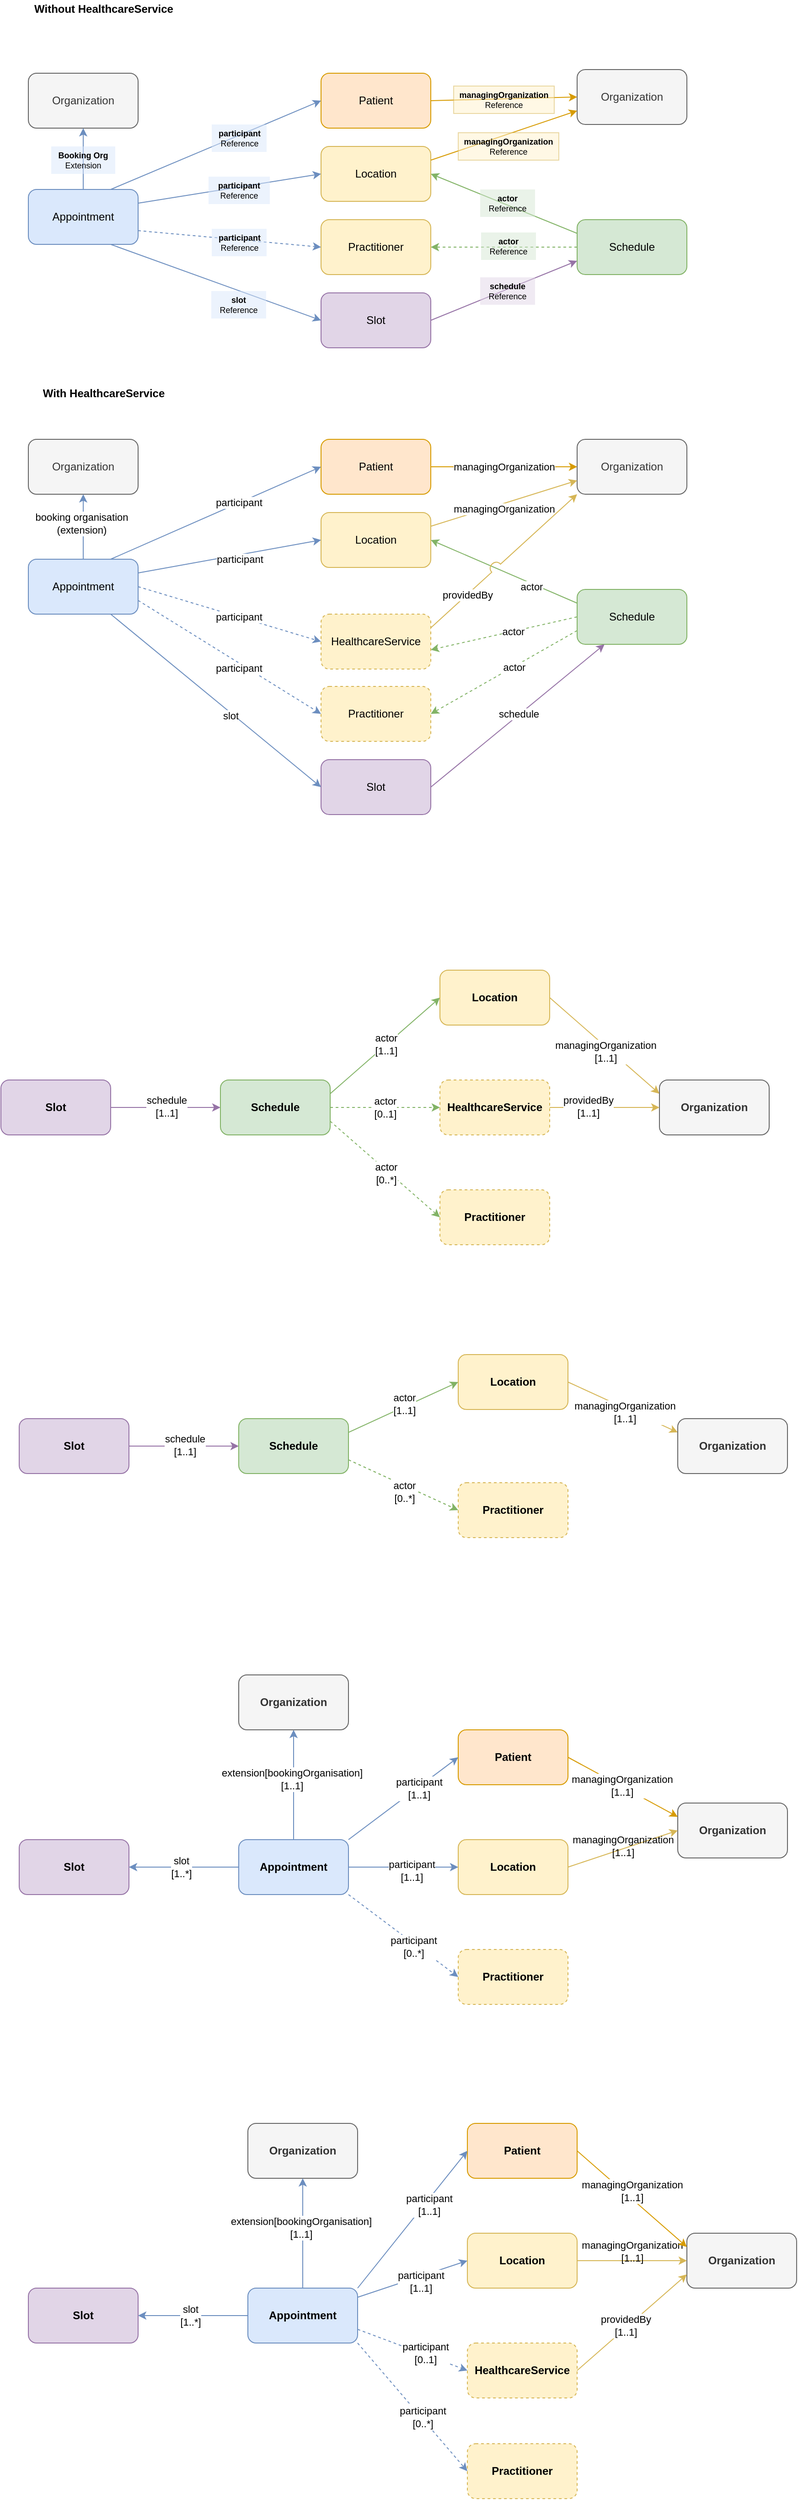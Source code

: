 <mxfile version="13.3.5" type="device"><diagram id="868df7aa-42a7-5cd3-2448-a75248da7573" name="Page-1"><mxGraphModel dx="1092" dy="983" grid="1" gridSize="10" guides="1" tooltips="1" connect="1" arrows="1" fold="1" page="1" pageScale="1" pageWidth="826" pageHeight="1169" background="#ffffff" math="0" shadow="0"><root><mxCell id="0"/><mxCell id="1" parent="0"/><mxCell id="2" value="Appointment" style="rounded=1;whiteSpace=wrap;html=1;fillColor=#dae8fc;strokeColor=#6c8ebf;" parent="1" vertex="1"><mxGeometry x="40" y="327" width="120" height="60" as="geometry"/></mxCell><mxCell id="3" value="Slot" style="rounded=1;whiteSpace=wrap;html=1;fillColor=#e1d5e7;strokeColor=#9673a6;" parent="1" vertex="1"><mxGeometry x="360" y="440" width="120" height="60" as="geometry"/></mxCell><mxCell id="4" value="Schedule" style="rounded=1;whiteSpace=wrap;html=1;fillColor=#d5e8d4;strokeColor=#82b366;" parent="1" vertex="1"><mxGeometry x="640" y="360" width="120" height="60" as="geometry"/></mxCell><mxCell id="5" value="Location" style="rounded=1;whiteSpace=wrap;html=1;fillColor=#fff2cc;strokeColor=#d6b656;" parent="1" vertex="1"><mxGeometry x="360" y="280" width="120" height="60" as="geometry"/></mxCell><mxCell id="6" value="Patient" style="rounded=1;whiteSpace=wrap;html=1;fillColor=#ffe6cc;strokeColor=#d79b00;" parent="1" vertex="1"><mxGeometry x="360" y="200" width="120" height="60" as="geometry"/></mxCell><mxCell id="7" value="Practitioner" style="rounded=1;whiteSpace=wrap;html=1;fillColor=#fff2cc;strokeColor=#d6b656;" parent="1" vertex="1"><mxGeometry x="360" y="360" width="120" height="60" as="geometry"/></mxCell><mxCell id="8" value="Organization" style="rounded=1;whiteSpace=wrap;html=1;fillColor=#f5f5f5;strokeColor=#666666;fontColor=#333333;" parent="1" vertex="1"><mxGeometry x="40" y="200" width="120" height="60" as="geometry"/></mxCell><mxCell id="9" style="edgeStyle=none;rounded=0;html=1;exitX=0.5;exitY=0;entryX=0.5;entryY=1;jettySize=auto;orthogonalLoop=1;fillColor=#dae8fc;strokeColor=#6c8ebf;exitDx=0;exitDy=0;" parent="1" source="2" target="8" edge="1"><mxGeometry relative="1" as="geometry"/></mxCell><mxCell id="10" value="&lt;b style=&quot;font-size: 9px&quot;&gt;Booking Org &lt;/b&gt;&lt;span style=&quot;font-size: 9px&quot;&gt;Extension&lt;/span&gt;" style="text;html=1;strokeColor=none;fillColor=#dae8fc;align=center;verticalAlign=middle;whiteSpace=wrap;rounded=0;fontSize=9;opacity=50;" parent="1" vertex="1"><mxGeometry x="65" y="280" width="70" height="30" as="geometry"/></mxCell><mxCell id="tG21Qdpk6O5XuQ5l_6r4-41" value="Organization" style="rounded=1;whiteSpace=wrap;html=1;fillColor=#f5f5f5;strokeColor=#666666;fontColor=#333333;" parent="1" vertex="1"><mxGeometry x="640" y="196" width="120" height="60" as="geometry"/></mxCell><mxCell id="tG21Qdpk6O5XuQ5l_6r4-57" value="" style="endArrow=classic;html=1;strokeColor=#6c8ebf;exitX=1;exitY=0.25;exitDx=0;exitDy=0;entryX=0;entryY=0.5;entryDx=0;entryDy=0;fillColor=#dae8fc;" parent="1" source="2" target="5" edge="1"><mxGeometry width="50" height="50" relative="1" as="geometry"><mxPoint x="40" y="570" as="sourcePoint"/><mxPoint x="90" y="520" as="targetPoint"/></mxGeometry></mxCell><mxCell id="tG21Qdpk6O5XuQ5l_6r4-59" value="" style="endArrow=classic;html=1;strokeColor=#6c8ebf;exitX=0.75;exitY=1;exitDx=0;exitDy=0;entryX=0;entryY=0.5;entryDx=0;entryDy=0;fillColor=#dae8fc;" parent="1" source="2" target="3" edge="1"><mxGeometry width="50" height="50" relative="1" as="geometry"><mxPoint x="170" y="385" as="sourcePoint"/><mxPoint x="370" y="320" as="targetPoint"/></mxGeometry></mxCell><mxCell id="tG21Qdpk6O5XuQ5l_6r4-60" value="" style="endArrow=classic;html=1;strokeColor=#6c8ebf;exitX=0.75;exitY=0;exitDx=0;exitDy=0;entryX=0;entryY=0.5;entryDx=0;entryDy=0;fillColor=#dae8fc;" parent="1" source="2" target="6" edge="1"><mxGeometry width="50" height="50" relative="1" as="geometry"><mxPoint x="170" y="385" as="sourcePoint"/><mxPoint x="370" y="320" as="targetPoint"/></mxGeometry></mxCell><mxCell id="tG21Qdpk6O5XuQ5l_6r4-61" value="" style="endArrow=classic;html=1;strokeColor=#d79b00;exitX=1;exitY=0.5;exitDx=0;exitDy=0;entryX=0;entryY=0.5;entryDx=0;entryDy=0;fillColor=#ffe6cc;" parent="1" source="6" target="tG21Qdpk6O5XuQ5l_6r4-41" edge="1"><mxGeometry width="50" height="50" relative="1" as="geometry"><mxPoint x="140" y="370" as="sourcePoint"/><mxPoint x="370" y="240" as="targetPoint"/></mxGeometry></mxCell><mxCell id="tG21Qdpk6O5XuQ5l_6r4-44" value="&lt;b style=&quot;font-size: 9px&quot;&gt;managingOrganization&lt;br&gt;&lt;/b&gt;Reference" style="text;html=1;strokeColor=#d6b656;fillColor=#fff2cc;align=center;verticalAlign=middle;whiteSpace=wrap;rounded=0;fontSize=9;opacity=50;" parent="1" vertex="1"><mxGeometry x="505" y="214" width="110" height="30" as="geometry"/></mxCell><mxCell id="14" value="&lt;b style=&quot;font-size: 9px;&quot;&gt;slot&lt;/b&gt; Reference" style="text;html=1;strokeColor=none;fillColor=#dae8fc;align=center;verticalAlign=middle;whiteSpace=wrap;rounded=0;fontSize=9;opacity=50;" parent="1" vertex="1"><mxGeometry x="240" y="438" width="60" height="30" as="geometry"/></mxCell><mxCell id="16" value="&lt;b style=&quot;font-size: 9px;&quot;&gt;participant&lt;/b&gt; Reference" style="text;html=1;strokeColor=none;fillColor=#dae8fc;align=center;verticalAlign=middle;whiteSpace=wrap;rounded=0;fontSize=9;opacity=50;" parent="1" vertex="1"><mxGeometry x="237" y="313" width="67" height="30" as="geometry"/></mxCell><mxCell id="19" value="&lt;b style=&quot;font-size: 9px;&quot;&gt;participant&lt;/b&gt; Reference" style="text;html=1;strokeColor=none;fillColor=#dae8fc;align=center;verticalAlign=middle;whiteSpace=wrap;rounded=0;fontSize=9;gradientColor=none;opacity=50;" parent="1" vertex="1"><mxGeometry x="240.5" y="256" width="60" height="30" as="geometry"/></mxCell><mxCell id="tG21Qdpk6O5XuQ5l_6r4-62" value="" style="endArrow=classic;html=1;strokeColor=#d79b00;exitX=1;exitY=0.25;exitDx=0;exitDy=0;entryX=0;entryY=0.75;entryDx=0;entryDy=0;fillColor=#ffe6cc;" parent="1" source="5" target="tG21Qdpk6O5XuQ5l_6r4-41" edge="1"><mxGeometry width="50" height="50" relative="1" as="geometry"><mxPoint x="490" y="240" as="sourcePoint"/><mxPoint x="650" y="200" as="targetPoint"/></mxGeometry></mxCell><mxCell id="tG21Qdpk6O5XuQ5l_6r4-63" value="" style="endArrow=classic;html=1;strokeColor=#82b366;exitX=0;exitY=0.25;exitDx=0;exitDy=0;entryX=1;entryY=0.5;entryDx=0;entryDy=0;fillColor=#d5e8d4;" parent="1" source="4" target="5" edge="1"><mxGeometry width="50" height="50" relative="1" as="geometry"><mxPoint x="140" y="370" as="sourcePoint"/><mxPoint x="370" y="240" as="targetPoint"/></mxGeometry></mxCell><mxCell id="tG21Qdpk6O5XuQ5l_6r4-64" value="" style="endArrow=classic;html=1;strokeColor=#82b366;exitX=0;exitY=0.5;exitDx=0;exitDy=0;entryX=1;entryY=0.5;entryDx=0;entryDy=0;fillColor=#d5e8d4;dashed=1;" parent="1" source="4" target="7" edge="1"><mxGeometry width="50" height="50" relative="1" as="geometry"><mxPoint x="650" y="385" as="sourcePoint"/><mxPoint x="490" y="320" as="targetPoint"/></mxGeometry></mxCell><mxCell id="25" value="&lt;b style=&quot;font-size: 9px;&quot;&gt;actor&lt;/b&gt; Reference" style="text;html=1;strokeColor=none;fillColor=#d5e8d4;align=center;verticalAlign=middle;whiteSpace=wrap;rounded=0;fontSize=9;opacity=50;" parent="1" vertex="1"><mxGeometry x="534" y="327" width="60" height="30" as="geometry"/></mxCell><mxCell id="tG21Qdpk6O5XuQ5l_6r4-50" value="&lt;b style=&quot;font-size: 9px;&quot;&gt;actor&lt;/b&gt; Reference" style="text;html=1;strokeColor=none;fillColor=#d5e8d4;align=center;verticalAlign=middle;whiteSpace=wrap;rounded=0;fontSize=9;opacity=50;" parent="1" vertex="1"><mxGeometry x="535" y="374" width="60" height="30" as="geometry"/></mxCell><mxCell id="tG21Qdpk6O5XuQ5l_6r4-66" value="" style="endArrow=classic;html=1;strokeColor=#9673a6;exitX=1;exitY=0.5;exitDx=0;exitDy=0;entryX=0;entryY=0.75;entryDx=0;entryDy=0;fillColor=#e1d5e7;" parent="1" source="3" target="4" edge="1"><mxGeometry width="50" height="50" relative="1" as="geometry"><mxPoint x="650" y="385" as="sourcePoint"/><mxPoint x="490" y="320" as="targetPoint"/></mxGeometry></mxCell><mxCell id="31" value="&lt;div&gt;&lt;b&gt;schedule&lt;/b&gt;&lt;/div&gt;&lt;div&gt;Reference&lt;/div&gt;" style="text;html=1;strokeColor=none;fillColor=#e1d5e7;align=center;verticalAlign=middle;whiteSpace=wrap;rounded=0;fontSize=9;opacity=50;" parent="1" vertex="1"><mxGeometry x="534" y="423" width="60" height="30" as="geometry"/></mxCell><mxCell id="27" value="&lt;b style=&quot;font-size: 9px&quot;&gt;managingOrganization&lt;br&gt;&lt;/b&gt;Reference" style="text;html=1;strokeColor=#d6b656;fillColor=#fff2cc;align=center;verticalAlign=middle;whiteSpace=wrap;rounded=0;fontSize=9;opacity=50;" parent="1" vertex="1"><mxGeometry x="510" y="265" width="110" height="30" as="geometry"/></mxCell><mxCell id="tG21Qdpk6O5XuQ5l_6r4-67" value="" style="endArrow=classic;html=1;strokeColor=#6c8ebf;exitX=1;exitY=0.75;exitDx=0;exitDy=0;entryX=0;entryY=0.5;entryDx=0;entryDy=0;fillColor=#dae8fc;dashed=1;" parent="1" source="2" target="7" edge="1"><mxGeometry width="50" height="50" relative="1" as="geometry"><mxPoint x="170" y="365" as="sourcePoint"/><mxPoint x="370" y="320" as="targetPoint"/></mxGeometry></mxCell><mxCell id="22" value="&lt;b style=&quot;font-size: 9px;&quot;&gt;participant&lt;/b&gt; Reference" style="text;html=1;strokeColor=none;fillColor=#dae8fc;align=center;verticalAlign=middle;whiteSpace=wrap;rounded=0;fontSize=9;opacity=50;" parent="1" vertex="1"><mxGeometry x="240.5" y="370" width="60" height="30" as="geometry"/></mxCell><mxCell id="o1uewIlnkCjnuLkQLDGM-31" value="Appointment" style="rounded=1;whiteSpace=wrap;html=1;fillColor=#dae8fc;strokeColor=#6c8ebf;" parent="1" vertex="1"><mxGeometry x="40" y="731" width="120" height="60" as="geometry"/></mxCell><mxCell id="o1uewIlnkCjnuLkQLDGM-32" value="Slot" style="rounded=1;whiteSpace=wrap;html=1;fillColor=#e1d5e7;strokeColor=#9673a6;" parent="1" vertex="1"><mxGeometry x="360" y="950" width="120" height="60" as="geometry"/></mxCell><mxCell id="o1uewIlnkCjnuLkQLDGM-33" value="Schedule" style="rounded=1;whiteSpace=wrap;html=1;fillColor=#d5e8d4;strokeColor=#82b366;" parent="1" vertex="1"><mxGeometry x="640" y="764" width="120" height="60" as="geometry"/></mxCell><mxCell id="o1uewIlnkCjnuLkQLDGM-34" value="Location" style="rounded=1;whiteSpace=wrap;html=1;fillColor=#fff2cc;strokeColor=#d6b656;" parent="1" vertex="1"><mxGeometry x="360" y="680" width="120" height="60" as="geometry"/></mxCell><mxCell id="o1uewIlnkCjnuLkQLDGM-35" value="Patient" style="rounded=1;whiteSpace=wrap;html=1;fillColor=#ffe6cc;strokeColor=#d79b00;" parent="1" vertex="1"><mxGeometry x="360" y="600" width="120" height="60" as="geometry"/></mxCell><mxCell id="o1uewIlnkCjnuLkQLDGM-36" value="Practitioner" style="rounded=1;whiteSpace=wrap;html=1;fillColor=#fff2cc;strokeColor=#d6b656;dashed=1;" parent="1" vertex="1"><mxGeometry x="360" y="870" width="120" height="60" as="geometry"/></mxCell><mxCell id="o1uewIlnkCjnuLkQLDGM-37" value="Organization" style="rounded=1;whiteSpace=wrap;html=1;fillColor=#f5f5f5;strokeColor=#666666;fontColor=#333333;" parent="1" vertex="1"><mxGeometry x="40" y="600" width="120" height="60" as="geometry"/></mxCell><mxCell id="o1uewIlnkCjnuLkQLDGM-38" style="edgeStyle=none;rounded=0;html=1;exitX=0.5;exitY=0;entryX=0.5;entryY=1;jettySize=auto;orthogonalLoop=1;fillColor=#dae8fc;strokeColor=#6c8ebf;exitDx=0;exitDy=0;" parent="1" source="o1uewIlnkCjnuLkQLDGM-31" target="o1uewIlnkCjnuLkQLDGM-37" edge="1"><mxGeometry relative="1" as="geometry"/></mxCell><mxCell id="o1uewIlnkCjnuLkQLDGM-86" value="booking organisation&lt;br&gt;(extension)" style="edgeLabel;html=1;align=center;verticalAlign=middle;resizable=0;points=[];" parent="o1uewIlnkCjnuLkQLDGM-38" vertex="1" connectable="0"><mxGeometry x="0.099" y="2" relative="1" as="geometry"><mxPoint as="offset"/></mxGeometry></mxCell><mxCell id="o1uewIlnkCjnuLkQLDGM-40" value="Organization" style="rounded=1;whiteSpace=wrap;html=1;fillColor=#f5f5f5;strokeColor=#666666;fontColor=#333333;" parent="1" vertex="1"><mxGeometry x="640" y="600" width="120" height="60" as="geometry"/></mxCell><mxCell id="o1uewIlnkCjnuLkQLDGM-41" value="" style="endArrow=classic;html=1;strokeColor=#6c8ebf;exitX=1;exitY=0.25;exitDx=0;exitDy=0;entryX=0;entryY=0.5;entryDx=0;entryDy=0;fillColor=#dae8fc;" parent="1" source="o1uewIlnkCjnuLkQLDGM-31" target="o1uewIlnkCjnuLkQLDGM-34" edge="1"><mxGeometry width="50" height="50" relative="1" as="geometry"><mxPoint x="40" y="974" as="sourcePoint"/><mxPoint x="90" y="924" as="targetPoint"/></mxGeometry></mxCell><mxCell id="o1uewIlnkCjnuLkQLDGM-72" value="participant" style="edgeLabel;html=1;align=center;verticalAlign=middle;resizable=0;points=[];" parent="o1uewIlnkCjnuLkQLDGM-41" vertex="1" connectable="0"><mxGeometry x="0.056" y="-2" relative="1" as="geometry"><mxPoint x="4.84" y="1.99" as="offset"/></mxGeometry></mxCell><mxCell id="o1uewIlnkCjnuLkQLDGM-42" value="" style="endArrow=classic;html=1;strokeColor=#6c8ebf;exitX=0.75;exitY=1;exitDx=0;exitDy=0;entryX=0;entryY=0.5;entryDx=0;entryDy=0;fillColor=#dae8fc;" parent="1" source="o1uewIlnkCjnuLkQLDGM-31" target="o1uewIlnkCjnuLkQLDGM-32" edge="1"><mxGeometry width="50" height="50" relative="1" as="geometry"><mxPoint x="170" y="789" as="sourcePoint"/><mxPoint x="370" y="724" as="targetPoint"/></mxGeometry></mxCell><mxCell id="o1uewIlnkCjnuLkQLDGM-74" value="slot" style="edgeLabel;html=1;align=center;verticalAlign=middle;resizable=0;points=[];" parent="o1uewIlnkCjnuLkQLDGM-42" vertex="1" connectable="0"><mxGeometry x="0.117" y="-3" relative="1" as="geometry"><mxPoint x="3.76" y="2.37" as="offset"/></mxGeometry></mxCell><mxCell id="o1uewIlnkCjnuLkQLDGM-43" value="" style="endArrow=classic;html=1;strokeColor=#6c8ebf;exitX=0.75;exitY=0;exitDx=0;exitDy=0;entryX=0;entryY=0.5;entryDx=0;entryDy=0;fillColor=#dae8fc;" parent="1" source="o1uewIlnkCjnuLkQLDGM-31" target="o1uewIlnkCjnuLkQLDGM-35" edge="1"><mxGeometry width="50" height="50" relative="1" as="geometry"><mxPoint x="170" y="789" as="sourcePoint"/><mxPoint x="370" y="724" as="targetPoint"/></mxGeometry></mxCell><mxCell id="o1uewIlnkCjnuLkQLDGM-71" value="participant" style="edgeLabel;html=1;align=center;verticalAlign=middle;resizable=0;points=[];" parent="o1uewIlnkCjnuLkQLDGM-43" vertex="1" connectable="0"><mxGeometry x="0.156" y="-3" relative="1" as="geometry"><mxPoint x="6.03" y="-6.45" as="offset"/></mxGeometry></mxCell><mxCell id="o1uewIlnkCjnuLkQLDGM-44" value="" style="endArrow=classic;html=1;strokeColor=#d79b00;exitX=1;exitY=0.5;exitDx=0;exitDy=0;entryX=0;entryY=0.5;entryDx=0;entryDy=0;fillColor=#ffe6cc;" parent="1" source="o1uewIlnkCjnuLkQLDGM-35" target="o1uewIlnkCjnuLkQLDGM-40" edge="1"><mxGeometry width="50" height="50" relative="1" as="geometry"><mxPoint x="140" y="774" as="sourcePoint"/><mxPoint x="370" y="644" as="targetPoint"/></mxGeometry></mxCell><mxCell id="o1uewIlnkCjnuLkQLDGM-77" value="managingOrganization" style="edgeLabel;html=1;align=center;verticalAlign=middle;resizable=0;points=[];" parent="o1uewIlnkCjnuLkQLDGM-44" vertex="1" connectable="0"><mxGeometry x="-0.175" y="1" relative="1" as="geometry"><mxPoint x="14" y="1" as="offset"/></mxGeometry></mxCell><mxCell id="o1uewIlnkCjnuLkQLDGM-49" value="" style="endArrow=classic;html=1;strokeColor=#d6b656;exitX=1;exitY=0.25;exitDx=0;exitDy=0;entryX=0;entryY=0.75;entryDx=0;entryDy=0;fillColor=#fff2cc;" parent="1" source="o1uewIlnkCjnuLkQLDGM-34" target="o1uewIlnkCjnuLkQLDGM-40" edge="1"><mxGeometry width="50" height="50" relative="1" as="geometry"><mxPoint x="490" y="644" as="sourcePoint"/><mxPoint x="650" y="604" as="targetPoint"/></mxGeometry></mxCell><mxCell id="o1uewIlnkCjnuLkQLDGM-78" value="managingOrganization" style="edgeLabel;html=1;align=center;verticalAlign=middle;resizable=0;points=[];" parent="o1uewIlnkCjnuLkQLDGM-49" vertex="1" connectable="0"><mxGeometry x="-0.226" relative="1" as="geometry"><mxPoint x="17.96" as="offset"/></mxGeometry></mxCell><mxCell id="o1uewIlnkCjnuLkQLDGM-50" value="" style="endArrow=classic;html=1;strokeColor=#82b366;exitX=0;exitY=0.25;exitDx=0;exitDy=0;entryX=1;entryY=0.5;entryDx=0;entryDy=0;fillColor=#d5e8d4;" parent="1" source="o1uewIlnkCjnuLkQLDGM-33" target="o1uewIlnkCjnuLkQLDGM-34" edge="1"><mxGeometry width="50" height="50" relative="1" as="geometry"><mxPoint x="140" y="774" as="sourcePoint"/><mxPoint x="370" y="644" as="targetPoint"/></mxGeometry></mxCell><mxCell id="o1uewIlnkCjnuLkQLDGM-79" value="actor" style="edgeLabel;html=1;align=center;verticalAlign=middle;resizable=0;points=[];" parent="o1uewIlnkCjnuLkQLDGM-50" vertex="1" connectable="0"><mxGeometry x="-0.079" y="1" relative="1" as="geometry"><mxPoint x="23.86" y="12.76" as="offset"/></mxGeometry></mxCell><mxCell id="o1uewIlnkCjnuLkQLDGM-51" value="" style="endArrow=classic;html=1;strokeColor=#82b366;exitX=0;exitY=0.75;exitDx=0;exitDy=0;entryX=1;entryY=0.5;entryDx=0;entryDy=0;fillColor=#d5e8d4;dashed=1;" parent="1" source="o1uewIlnkCjnuLkQLDGM-33" target="o1uewIlnkCjnuLkQLDGM-36" edge="1"><mxGeometry width="50" height="50" relative="1" as="geometry"><mxPoint x="650" y="789" as="sourcePoint"/><mxPoint x="490" y="952" as="targetPoint"/></mxGeometry></mxCell><mxCell id="o1uewIlnkCjnuLkQLDGM-70" value="actor" style="edgeLabel;html=1;align=center;verticalAlign=middle;resizable=0;points=[];" parent="o1uewIlnkCjnuLkQLDGM-51" vertex="1" connectable="0"><mxGeometry x="-0.13" relative="1" as="geometry"><mxPoint as="offset"/></mxGeometry></mxCell><mxCell id="o1uewIlnkCjnuLkQLDGM-57" value="" style="endArrow=classic;html=1;strokeColor=#6c8ebf;exitX=1;exitY=0.75;exitDx=0;exitDy=0;entryX=0;entryY=0.5;entryDx=0;entryDy=0;fillColor=#dae8fc;dashed=1;" parent="1" source="o1uewIlnkCjnuLkQLDGM-31" target="o1uewIlnkCjnuLkQLDGM-36" edge="1"><mxGeometry width="50" height="50" relative="1" as="geometry"><mxPoint x="170" y="769" as="sourcePoint"/><mxPoint x="370" y="724" as="targetPoint"/></mxGeometry></mxCell><mxCell id="o1uewIlnkCjnuLkQLDGM-75" value="participant" style="edgeLabel;html=1;align=center;verticalAlign=middle;resizable=0;points=[];" parent="o1uewIlnkCjnuLkQLDGM-57" vertex="1" connectable="0"><mxGeometry x="-0.034" y="-1" relative="1" as="geometry"><mxPoint x="13.68" y="12.76" as="offset"/></mxGeometry></mxCell><mxCell id="o1uewIlnkCjnuLkQLDGM-59" value="HealthcareService" style="rounded=1;whiteSpace=wrap;html=1;fillColor=#fff2cc;strokeColor=#d6b656;dashed=1;" parent="1" vertex="1"><mxGeometry x="360" y="791" width="120" height="60" as="geometry"/></mxCell><mxCell id="o1uewIlnkCjnuLkQLDGM-60" value="" style="endArrow=classic;html=1;strokeColor=#9673a6;exitX=1;exitY=0.5;exitDx=0;exitDy=0;entryX=0.25;entryY=1;entryDx=0;entryDy=0;fillColor=#e1d5e7;" parent="1" source="o1uewIlnkCjnuLkQLDGM-32" target="o1uewIlnkCjnuLkQLDGM-33" edge="1"><mxGeometry width="50" height="50" relative="1" as="geometry"><mxPoint x="480" y="1042" as="sourcePoint"/><mxPoint x="535" y="966.5" as="targetPoint"/></mxGeometry></mxCell><mxCell id="o1uewIlnkCjnuLkQLDGM-82" value="schedule" style="edgeLabel;html=1;align=center;verticalAlign=middle;resizable=0;points=[];" parent="o1uewIlnkCjnuLkQLDGM-60" vertex="1" connectable="0"><mxGeometry x="0.016" y="1" relative="1" as="geometry"><mxPoint as="offset"/></mxGeometry></mxCell><mxCell id="o1uewIlnkCjnuLkQLDGM-63" value="" style="endArrow=classic;html=1;strokeColor=#6c8ebf;exitX=1;exitY=0.5;exitDx=0;exitDy=0;entryX=0;entryY=0.5;entryDx=0;entryDy=0;fillColor=#dae8fc;dashed=1;" parent="1" source="o1uewIlnkCjnuLkQLDGM-31" target="o1uewIlnkCjnuLkQLDGM-59" edge="1"><mxGeometry width="50" height="50" relative="1" as="geometry"><mxPoint x="170" y="786" as="sourcePoint"/><mxPoint x="370" y="890" as="targetPoint"/></mxGeometry></mxCell><mxCell id="o1uewIlnkCjnuLkQLDGM-73" value="participant" style="edgeLabel;html=1;align=center;verticalAlign=middle;resizable=0;points=[];" parent="o1uewIlnkCjnuLkQLDGM-63" vertex="1" connectable="0"><mxGeometry x="-0.094" y="1" relative="1" as="geometry"><mxPoint x="18.72" y="6.66" as="offset"/></mxGeometry></mxCell><mxCell id="o1uewIlnkCjnuLkQLDGM-80" value="" style="endArrow=classic;html=1;strokeColor=#82b366;exitX=0;exitY=0.5;exitDx=0;exitDy=0;fillColor=#d5e8d4;dashed=1;" parent="1" source="o1uewIlnkCjnuLkQLDGM-33" edge="1"><mxGeometry width="50" height="50" relative="1" as="geometry"><mxPoint x="650" y="819" as="sourcePoint"/><mxPoint x="480" y="830" as="targetPoint"/></mxGeometry></mxCell><mxCell id="o1uewIlnkCjnuLkQLDGM-81" value="actor" style="edgeLabel;html=1;align=center;verticalAlign=middle;resizable=0;points=[];" parent="o1uewIlnkCjnuLkQLDGM-80" vertex="1" connectable="0"><mxGeometry x="-0.13" relative="1" as="geometry"><mxPoint as="offset"/></mxGeometry></mxCell><mxCell id="o1uewIlnkCjnuLkQLDGM-84" value="" style="endArrow=classic;html=1;entryX=0;entryY=1;entryDx=0;entryDy=0;fillColor=#fff2cc;strokeColor=#d6b656;jumpStyle=arc;jumpSize=13;exitX=1;exitY=0.25;exitDx=0;exitDy=0;" parent="1" source="o1uewIlnkCjnuLkQLDGM-59" target="o1uewIlnkCjnuLkQLDGM-40" edge="1"><mxGeometry width="50" height="50" relative="1" as="geometry"><mxPoint x="480" y="800" as="sourcePoint"/><mxPoint x="540" y="741" as="targetPoint"/></mxGeometry></mxCell><mxCell id="o1uewIlnkCjnuLkQLDGM-85" value="providedBy" style="edgeLabel;html=1;align=center;verticalAlign=middle;resizable=0;points=[];" parent="o1uewIlnkCjnuLkQLDGM-84" vertex="1" connectable="0"><mxGeometry x="0.217" y="-1" relative="1" as="geometry"><mxPoint x="-58.18" y="52.24" as="offset"/></mxGeometry></mxCell><mxCell id="o1uewIlnkCjnuLkQLDGM-127" value="Appointment" style="rounded=1;whiteSpace=wrap;html=1;fillColor=#dae8fc;strokeColor=#6c8ebf;fontStyle=1" parent="1" vertex="1"><mxGeometry x="270" y="2130" width="120" height="60" as="geometry"/></mxCell><mxCell id="o1uewIlnkCjnuLkQLDGM-128" value="Slot" style="rounded=1;whiteSpace=wrap;html=1;fillColor=#e1d5e7;strokeColor=#9673a6;fontStyle=1" parent="1" vertex="1"><mxGeometry x="30" y="2130" width="120" height="60" as="geometry"/></mxCell><mxCell id="o1uewIlnkCjnuLkQLDGM-130" value="Location" style="rounded=1;whiteSpace=wrap;html=1;fillColor=#fff2cc;strokeColor=#d6b656;fontStyle=1" parent="1" vertex="1"><mxGeometry x="510" y="2130" width="120" height="60" as="geometry"/></mxCell><mxCell id="o1uewIlnkCjnuLkQLDGM-131" value="Patient" style="rounded=1;whiteSpace=wrap;html=1;fillColor=#ffe6cc;strokeColor=#d79b00;fontStyle=1" parent="1" vertex="1"><mxGeometry x="510" y="2010" width="120" height="60" as="geometry"/></mxCell><mxCell id="o1uewIlnkCjnuLkQLDGM-132" value="Practitioner" style="rounded=1;whiteSpace=wrap;html=1;fillColor=#fff2cc;strokeColor=#d6b656;fontStyle=1;dashed=1;" parent="1" vertex="1"><mxGeometry x="510" y="2250" width="120" height="60" as="geometry"/></mxCell><mxCell id="o1uewIlnkCjnuLkQLDGM-133" value="Organization" style="rounded=1;whiteSpace=wrap;html=1;fillColor=#f5f5f5;strokeColor=#666666;fontColor=#333333;fontStyle=1" parent="1" vertex="1"><mxGeometry x="270" y="1950" width="120" height="60" as="geometry"/></mxCell><mxCell id="o1uewIlnkCjnuLkQLDGM-134" style="edgeStyle=none;rounded=0;html=1;exitX=0.5;exitY=0;entryX=0.5;entryY=1;jettySize=auto;orthogonalLoop=1;fillColor=#dae8fc;strokeColor=#6c8ebf;exitDx=0;exitDy=0;" parent="1" source="o1uewIlnkCjnuLkQLDGM-127" target="o1uewIlnkCjnuLkQLDGM-133" edge="1"><mxGeometry relative="1" as="geometry"/></mxCell><mxCell id="o1uewIlnkCjnuLkQLDGM-135" value="extension[bookingOrganisation]&lt;br&gt;[1..1]" style="edgeLabel;html=1;align=center;verticalAlign=middle;resizable=0;points=[];" parent="o1uewIlnkCjnuLkQLDGM-134" vertex="1" connectable="0"><mxGeometry x="0.099" y="2" relative="1" as="geometry"><mxPoint as="offset"/></mxGeometry></mxCell><mxCell id="o1uewIlnkCjnuLkQLDGM-137" value="" style="endArrow=classic;html=1;strokeColor=#6c8ebf;entryX=0;entryY=0.5;entryDx=0;entryDy=0;fillColor=#dae8fc;exitX=1;exitY=0.5;exitDx=0;exitDy=0;" parent="1" source="o1uewIlnkCjnuLkQLDGM-127" target="o1uewIlnkCjnuLkQLDGM-130" edge="1"><mxGeometry width="50" height="50" relative="1" as="geometry"><mxPoint x="390" y="2140" as="sourcePoint"/><mxPoint x="270" y="2314" as="targetPoint"/></mxGeometry></mxCell><mxCell id="o1uewIlnkCjnuLkQLDGM-138" value="participant&lt;br&gt;[1..1]" style="edgeLabel;html=1;align=center;verticalAlign=middle;resizable=0;points=[];" parent="o1uewIlnkCjnuLkQLDGM-137" vertex="1" connectable="0"><mxGeometry x="0.056" y="-2" relative="1" as="geometry"><mxPoint x="4.84" y="1.99" as="offset"/></mxGeometry></mxCell><mxCell id="o1uewIlnkCjnuLkQLDGM-139" value="" style="endArrow=classic;html=1;strokeColor=#6c8ebf;exitX=0;exitY=0.5;exitDx=0;exitDy=0;entryX=1;entryY=0.5;entryDx=0;entryDy=0;fillColor=#dae8fc;" parent="1" source="o1uewIlnkCjnuLkQLDGM-127" target="o1uewIlnkCjnuLkQLDGM-128" edge="1"><mxGeometry width="50" height="50" relative="1" as="geometry"><mxPoint x="350" y="2179" as="sourcePoint"/><mxPoint x="550" y="2114" as="targetPoint"/></mxGeometry></mxCell><mxCell id="o1uewIlnkCjnuLkQLDGM-140" value="slot&lt;br&gt;[1..*]" style="edgeLabel;html=1;align=center;verticalAlign=middle;resizable=0;points=[];" parent="o1uewIlnkCjnuLkQLDGM-139" vertex="1" connectable="0"><mxGeometry x="0.117" y="-3" relative="1" as="geometry"><mxPoint x="3.76" y="2.37" as="offset"/></mxGeometry></mxCell><mxCell id="o1uewIlnkCjnuLkQLDGM-141" value="" style="endArrow=classic;html=1;strokeColor=#6c8ebf;exitX=1;exitY=0;exitDx=0;exitDy=0;entryX=0;entryY=0.5;entryDx=0;entryDy=0;fillColor=#dae8fc;" parent="1" source="o1uewIlnkCjnuLkQLDGM-127" target="o1uewIlnkCjnuLkQLDGM-131" edge="1"><mxGeometry width="50" height="50" relative="1" as="geometry"><mxPoint x="350" y="2179" as="sourcePoint"/><mxPoint x="550" y="2114" as="targetPoint"/></mxGeometry></mxCell><mxCell id="o1uewIlnkCjnuLkQLDGM-142" value="participant&lt;br&gt;[1..1]" style="edgeLabel;html=1;align=center;verticalAlign=middle;resizable=0;points=[];" parent="o1uewIlnkCjnuLkQLDGM-141" vertex="1" connectable="0"><mxGeometry x="0.156" y="-3" relative="1" as="geometry"><mxPoint x="6.03" y="-6.45" as="offset"/></mxGeometry></mxCell><mxCell id="o1uewIlnkCjnuLkQLDGM-151" value="" style="endArrow=classic;html=1;strokeColor=#6c8ebf;exitX=1;exitY=1;exitDx=0;exitDy=0;entryX=0;entryY=0.5;entryDx=0;entryDy=0;fillColor=#dae8fc;dashed=1;" parent="1" source="o1uewIlnkCjnuLkQLDGM-127" target="o1uewIlnkCjnuLkQLDGM-132" edge="1"><mxGeometry width="50" height="50" relative="1" as="geometry"><mxPoint x="350" y="2159" as="sourcePoint"/><mxPoint x="550" y="2114" as="targetPoint"/></mxGeometry></mxCell><mxCell id="o1uewIlnkCjnuLkQLDGM-152" value="participant&lt;br&gt;[0..*]" style="edgeLabel;html=1;align=center;verticalAlign=middle;resizable=0;points=[];" parent="o1uewIlnkCjnuLkQLDGM-151" vertex="1" connectable="0"><mxGeometry x="-0.034" y="-1" relative="1" as="geometry"><mxPoint x="13.68" y="12.76" as="offset"/></mxGeometry></mxCell><mxCell id="o1uewIlnkCjnuLkQLDGM-163" value="Without HealthcareService" style="text;html=1;strokeColor=none;fillColor=none;align=center;verticalAlign=middle;whiteSpace=wrap;rounded=0;dashed=1;fontStyle=1" parent="1" vertex="1"><mxGeometry x="40" y="120" width="165" height="20" as="geometry"/></mxCell><mxCell id="o1uewIlnkCjnuLkQLDGM-164" value="With HealthcareService" style="text;html=1;strokeColor=none;fillColor=none;align=center;verticalAlign=middle;whiteSpace=wrap;rounded=0;dashed=1;fontStyle=1" parent="1" vertex="1"><mxGeometry x="40" y="540" width="165" height="20" as="geometry"/></mxCell><mxCell id="A2LVSwl6BnrJJZVRKWnd-31" value="Organization" style="rounded=1;whiteSpace=wrap;html=1;fillColor=#f5f5f5;strokeColor=#666666;fontColor=#333333;fontStyle=1" parent="1" vertex="1"><mxGeometry x="750" y="2090" width="120" height="60" as="geometry"/></mxCell><mxCell id="A2LVSwl6BnrJJZVRKWnd-36" value="" style="endArrow=classic;html=1;exitX=1;exitY=0.5;exitDx=0;exitDy=0;entryX=0;entryY=0.5;entryDx=0;entryDy=0;fillColor=#fff2cc;strokeColor=#d6b656;" parent="1" source="o1uewIlnkCjnuLkQLDGM-130" target="A2LVSwl6BnrJJZVRKWnd-31" edge="1"><mxGeometry width="50" height="50" relative="1" as="geometry"><mxPoint x="685" y="2126" as="sourcePoint"/><mxPoint x="885" y="1950" as="targetPoint"/></mxGeometry></mxCell><mxCell id="A2LVSwl6BnrJJZVRKWnd-41" value="managingOrganization&lt;br&gt;[1..1]" style="edgeLabel;html=1;align=center;verticalAlign=middle;resizable=0;points=[];labelBackgroundColor=none;" parent="A2LVSwl6BnrJJZVRKWnd-36" vertex="1" connectable="0"><mxGeometry x="-0.35" y="2" relative="1" as="geometry"><mxPoint x="21" y="-8" as="offset"/></mxGeometry></mxCell><mxCell id="A2LVSwl6BnrJJZVRKWnd-37" value="" style="endArrow=classic;html=1;exitX=1;exitY=0.5;exitDx=0;exitDy=0;entryX=0;entryY=0.25;entryDx=0;entryDy=0;fillColor=#ffe6cc;strokeColor=#d79b00;" parent="1" source="o1uewIlnkCjnuLkQLDGM-131" target="A2LVSwl6BnrJJZVRKWnd-31" edge="1"><mxGeometry width="50" height="50" relative="1" as="geometry"><mxPoint x="680" y="2044" as="sourcePoint"/><mxPoint x="880" y="1964" as="targetPoint"/></mxGeometry></mxCell><mxCell id="A2LVSwl6BnrJJZVRKWnd-40" value="managingOrganization&lt;br&gt;[1..1]" style="edgeLabel;html=1;align=center;verticalAlign=middle;resizable=0;points=[];" parent="A2LVSwl6BnrJJZVRKWnd-37" vertex="1" connectable="0"><mxGeometry x="-0.365" y="4" relative="1" as="geometry"><mxPoint x="18.98" y="13.43" as="offset"/></mxGeometry></mxCell><mxCell id="A2LVSwl6BnrJJZVRKWnd-49" value="" style="endArrow=classic;html=1;strokeColor=#82b366;exitX=1;exitY=0.25;exitDx=0;exitDy=0;entryX=0;entryY=0.5;entryDx=0;entryDy=0;fillColor=#d5e8d4;" parent="1" source="A2LVSwl6BnrJJZVRKWnd-65" target="A2LVSwl6BnrJJZVRKWnd-66" edge="1"><mxGeometry width="50" height="50" relative="1" as="geometry"><mxPoint x="490" y="1315" as="sourcePoint"/><mxPoint x="370" y="1210" as="targetPoint"/></mxGeometry></mxCell><mxCell id="A2LVSwl6BnrJJZVRKWnd-50" value="actor&lt;br&gt;[1..1]" style="edgeLabel;html=1;align=center;verticalAlign=middle;resizable=0;points=[];" parent="A2LVSwl6BnrJJZVRKWnd-49" vertex="1" connectable="0"><mxGeometry x="-0.079" y="1" relative="1" as="geometry"><mxPoint x="5.72" y="-5.18" as="offset"/></mxGeometry></mxCell><mxCell id="A2LVSwl6BnrJJZVRKWnd-51" value="" style="endArrow=classic;html=1;strokeColor=#82b366;exitX=1;exitY=0.75;exitDx=0;exitDy=0;entryX=0;entryY=0.5;entryDx=0;entryDy=0;fillColor=#d5e8d4;dashed=1;" parent="1" source="A2LVSwl6BnrJJZVRKWnd-65" target="A2LVSwl6BnrJJZVRKWnd-67" edge="1"><mxGeometry width="50" height="50" relative="1" as="geometry"><mxPoint x="490" y="1345" as="sourcePoint"/><mxPoint x="370" y="1450" as="targetPoint"/></mxGeometry></mxCell><mxCell id="A2LVSwl6BnrJJZVRKWnd-52" value="actor&lt;br&gt;[0..*]" style="edgeLabel;html=1;align=center;verticalAlign=middle;resizable=0;points=[];" parent="A2LVSwl6BnrJJZVRKWnd-51" vertex="1" connectable="0"><mxGeometry x="-0.13" relative="1" as="geometry"><mxPoint x="8.07" y="10.56" as="offset"/></mxGeometry></mxCell><mxCell id="A2LVSwl6BnrJJZVRKWnd-57" style="edgeStyle=none;rounded=0;jumpStyle=arc;jumpSize=13;orthogonalLoop=1;jettySize=auto;html=1;entryX=0;entryY=0.25;entryDx=0;entryDy=0;fillColor=#fff2cc;strokeColor=#d6b656;exitX=1;exitY=0.5;exitDx=0;exitDy=0;" parent="1" source="A2LVSwl6BnrJJZVRKWnd-66" target="A2LVSwl6BnrJJZVRKWnd-63" edge="1"><mxGeometry relative="1" as="geometry"><mxPoint x="750" y="1201" as="sourcePoint"/><mxPoint x="640" y="1300" as="targetPoint"/></mxGeometry></mxCell><mxCell id="A2LVSwl6BnrJJZVRKWnd-58" value="managingOrganization&lt;br&gt;[1..1]" style="edgeLabel;html=1;align=center;verticalAlign=middle;resizable=0;points=[];" parent="A2LVSwl6BnrJJZVRKWnd-57" vertex="1" connectable="0"><mxGeometry x="0.054" y="-4" relative="1" as="geometry"><mxPoint as="offset"/></mxGeometry></mxCell><mxCell id="A2LVSwl6BnrJJZVRKWnd-59" value="" style="endArrow=classic;html=1;strokeColor=#9673a6;exitX=1;exitY=0.5;exitDx=0;exitDy=0;fillColor=#e1d5e7;entryX=0;entryY=0.5;entryDx=0;entryDy=0;" parent="1" source="A2LVSwl6BnrJJZVRKWnd-64" target="A2LVSwl6BnrJJZVRKWnd-65" edge="1"><mxGeometry width="50" height="50" relative="1" as="geometry"><mxPoint x="247" y="1420" as="sourcePoint"/><mxPoint x="127" y="1420" as="targetPoint"/></mxGeometry></mxCell><mxCell id="A2LVSwl6BnrJJZVRKWnd-60" value="schedule&lt;br&gt;[1..1]" style="edgeLabel;html=1;align=center;verticalAlign=middle;resizable=0;points=[];" parent="A2LVSwl6BnrJJZVRKWnd-59" vertex="1" connectable="0"><mxGeometry x="0.016" y="1" relative="1" as="geometry"><mxPoint as="offset"/></mxGeometry></mxCell><mxCell id="A2LVSwl6BnrJJZVRKWnd-61" value="" style="endArrow=classic;html=1;strokeColor=#82b366;fillColor=#d5e8d4;dashed=1;entryX=0;entryY=0.5;entryDx=0;entryDy=0;exitX=1;exitY=0.5;exitDx=0;exitDy=0;" parent="1" source="A2LVSwl6BnrJJZVRKWnd-65" target="A2LVSwl6BnrJJZVRKWnd-69" edge="1"><mxGeometry width="50" height="50" relative="1" as="geometry"><mxPoint x="470" y="1311" as="sourcePoint"/><mxPoint x="370" y="1330" as="targetPoint"/></mxGeometry></mxCell><mxCell id="A2LVSwl6BnrJJZVRKWnd-62" value="actor&lt;br&gt;[0..1]" style="edgeLabel;html=1;align=center;verticalAlign=middle;resizable=0;points=[];" parent="A2LVSwl6BnrJJZVRKWnd-61" vertex="1" connectable="0"><mxGeometry x="-0.13" relative="1" as="geometry"><mxPoint x="8" as="offset"/></mxGeometry></mxCell><mxCell id="A2LVSwl6BnrJJZVRKWnd-63" value="Organization" style="rounded=1;whiteSpace=wrap;html=1;fillColor=#f5f5f5;strokeColor=#666666;fontColor=#333333;fontStyle=1;fontSize=12;" parent="1" vertex="1"><mxGeometry x="730" y="1300" width="120" height="60" as="geometry"/></mxCell><mxCell id="A2LVSwl6BnrJJZVRKWnd-64" value="Slot" style="rounded=1;whiteSpace=wrap;html=1;fillColor=#e1d5e7;strokeColor=#9673a6;fontStyle=1;fontSize=12;" parent="1" vertex="1"><mxGeometry x="10" y="1300" width="120" height="60" as="geometry"/></mxCell><mxCell id="A2LVSwl6BnrJJZVRKWnd-65" value="Schedule" style="rounded=1;whiteSpace=wrap;html=1;fillColor=#d5e8d4;strokeColor=#82b366;fontStyle=1;fontSize=12;" parent="1" vertex="1"><mxGeometry x="250" y="1300" width="120" height="60" as="geometry"/></mxCell><mxCell id="A2LVSwl6BnrJJZVRKWnd-66" value="Location" style="rounded=1;whiteSpace=wrap;html=1;fillColor=#fff2cc;strokeColor=#d6b656;fontStyle=1;fontSize=12;" parent="1" vertex="1"><mxGeometry x="490" y="1180" width="120" height="60" as="geometry"/></mxCell><mxCell id="A2LVSwl6BnrJJZVRKWnd-67" value="Practitioner" style="rounded=1;whiteSpace=wrap;html=1;fillColor=#fff2cc;strokeColor=#d6b656;dashed=1;fontStyle=1;fontSize=12;" parent="1" vertex="1"><mxGeometry x="490" y="1420" width="120" height="60" as="geometry"/></mxCell><mxCell id="A2LVSwl6BnrJJZVRKWnd-71" style="edgeStyle=orthogonalEdgeStyle;rounded=0;orthogonalLoop=1;jettySize=auto;html=1;exitX=1;exitY=0.5;exitDx=0;exitDy=0;fillColor=#fff2cc;strokeColor=#d6b656;" parent="1" source="A2LVSwl6BnrJJZVRKWnd-69" target="A2LVSwl6BnrJJZVRKWnd-63" edge="1"><mxGeometry relative="1" as="geometry"/></mxCell><mxCell id="A2LVSwl6BnrJJZVRKWnd-72" value="providedBy&lt;br&gt;[1..1]" style="edgeLabel;html=1;align=center;verticalAlign=middle;resizable=0;points=[];" parent="A2LVSwl6BnrJJZVRKWnd-71" vertex="1" connectable="0"><mxGeometry x="-0.3" y="1" relative="1" as="geometry"><mxPoint as="offset"/></mxGeometry></mxCell><mxCell id="A2LVSwl6BnrJJZVRKWnd-69" value="HealthcareService" style="rounded=1;whiteSpace=wrap;html=1;fillColor=#fff2cc;strokeColor=#d6b656;dashed=1;fontStyle=1;fontSize=12;shadow=0;gradientColor=none;glass=0;sketch=0;" parent="1" vertex="1"><mxGeometry x="490" y="1300" width="120" height="60" as="geometry"/></mxCell><mxCell id="UrlEH61YOzAQe8JMKBLd-33" value="" style="endArrow=classic;html=1;strokeColor=#82b366;exitX=1;exitY=0.25;exitDx=0;exitDy=0;entryX=0;entryY=0.5;entryDx=0;entryDy=0;fillColor=#d5e8d4;" parent="1" source="UrlEH61YOzAQe8JMKBLd-45" target="UrlEH61YOzAQe8JMKBLd-46" edge="1"><mxGeometry width="50" height="50" relative="1" as="geometry"><mxPoint x="510" y="1685" as="sourcePoint"/><mxPoint x="390" y="1580" as="targetPoint"/></mxGeometry></mxCell><mxCell id="UrlEH61YOzAQe8JMKBLd-34" value="actor&lt;br&gt;[1..1]" style="edgeLabel;html=1;align=center;verticalAlign=middle;resizable=0;points=[];" parent="UrlEH61YOzAQe8JMKBLd-33" vertex="1" connectable="0"><mxGeometry x="-0.079" y="1" relative="1" as="geometry"><mxPoint x="5.72" y="-5.18" as="offset"/></mxGeometry></mxCell><mxCell id="UrlEH61YOzAQe8JMKBLd-35" value="" style="endArrow=classic;html=1;strokeColor=#82b366;exitX=1;exitY=0.75;exitDx=0;exitDy=0;entryX=0;entryY=0.5;entryDx=0;entryDy=0;fillColor=#d5e8d4;dashed=1;" parent="1" source="UrlEH61YOzAQe8JMKBLd-45" target="UrlEH61YOzAQe8JMKBLd-47" edge="1"><mxGeometry width="50" height="50" relative="1" as="geometry"><mxPoint x="510" y="1715" as="sourcePoint"/><mxPoint x="390" y="1820" as="targetPoint"/></mxGeometry></mxCell><mxCell id="UrlEH61YOzAQe8JMKBLd-36" value="actor&lt;br&gt;[0..*]" style="edgeLabel;html=1;align=center;verticalAlign=middle;resizable=0;points=[];" parent="UrlEH61YOzAQe8JMKBLd-35" vertex="1" connectable="0"><mxGeometry x="-0.13" relative="1" as="geometry"><mxPoint x="8.07" y="10.56" as="offset"/></mxGeometry></mxCell><mxCell id="UrlEH61YOzAQe8JMKBLd-37" style="edgeStyle=none;rounded=0;jumpStyle=arc;jumpSize=13;orthogonalLoop=1;jettySize=auto;html=1;entryX=0;entryY=0.25;entryDx=0;entryDy=0;fillColor=#fff2cc;strokeColor=#d6b656;exitX=1;exitY=0.5;exitDx=0;exitDy=0;" parent="1" source="UrlEH61YOzAQe8JMKBLd-46" target="UrlEH61YOzAQe8JMKBLd-43" edge="1"><mxGeometry relative="1" as="geometry"><mxPoint x="770" y="1571" as="sourcePoint"/><mxPoint x="660" y="1670" as="targetPoint"/></mxGeometry></mxCell><mxCell id="UrlEH61YOzAQe8JMKBLd-38" value="managingOrganization&lt;br&gt;[1..1]" style="edgeLabel;html=1;align=center;verticalAlign=middle;resizable=0;points=[];" parent="UrlEH61YOzAQe8JMKBLd-37" vertex="1" connectable="0"><mxGeometry x="0.054" y="-4" relative="1" as="geometry"><mxPoint as="offset"/></mxGeometry></mxCell><mxCell id="UrlEH61YOzAQe8JMKBLd-39" value="" style="endArrow=classic;html=1;strokeColor=#9673a6;exitX=1;exitY=0.5;exitDx=0;exitDy=0;fillColor=#e1d5e7;entryX=0;entryY=0.5;entryDx=0;entryDy=0;" parent="1" source="UrlEH61YOzAQe8JMKBLd-44" target="UrlEH61YOzAQe8JMKBLd-45" edge="1"><mxGeometry width="50" height="50" relative="1" as="geometry"><mxPoint x="267" y="1790" as="sourcePoint"/><mxPoint x="147" y="1790" as="targetPoint"/></mxGeometry></mxCell><mxCell id="UrlEH61YOzAQe8JMKBLd-40" value="schedule&lt;br&gt;[1..1]" style="edgeLabel;html=1;align=center;verticalAlign=middle;resizable=0;points=[];" parent="UrlEH61YOzAQe8JMKBLd-39" vertex="1" connectable="0"><mxGeometry x="0.016" y="1" relative="1" as="geometry"><mxPoint as="offset"/></mxGeometry></mxCell><mxCell id="UrlEH61YOzAQe8JMKBLd-43" value="Organization" style="rounded=1;whiteSpace=wrap;html=1;fillColor=#f5f5f5;strokeColor=#666666;fontColor=#333333;fontStyle=1;fontSize=12;" parent="1" vertex="1"><mxGeometry x="750" y="1670" width="120" height="60" as="geometry"/></mxCell><mxCell id="UrlEH61YOzAQe8JMKBLd-44" value="Slot" style="rounded=1;whiteSpace=wrap;html=1;fillColor=#e1d5e7;strokeColor=#9673a6;fontStyle=1;fontSize=12;" parent="1" vertex="1"><mxGeometry x="30" y="1670" width="120" height="60" as="geometry"/></mxCell><mxCell id="UrlEH61YOzAQe8JMKBLd-45" value="Schedule" style="rounded=1;whiteSpace=wrap;html=1;fillColor=#d5e8d4;strokeColor=#82b366;fontStyle=1;fontSize=12;" parent="1" vertex="1"><mxGeometry x="270" y="1670" width="120" height="60" as="geometry"/></mxCell><mxCell id="UrlEH61YOzAQe8JMKBLd-46" value="Location" style="rounded=1;whiteSpace=wrap;html=1;fillColor=#fff2cc;strokeColor=#d6b656;fontStyle=1;fontSize=12;" parent="1" vertex="1"><mxGeometry x="510" y="1600" width="120" height="60" as="geometry"/></mxCell><mxCell id="UrlEH61YOzAQe8JMKBLd-47" value="Practitioner" style="rounded=1;whiteSpace=wrap;html=1;fillColor=#fff2cc;strokeColor=#d6b656;dashed=1;fontStyle=1;fontSize=12;" parent="1" vertex="1"><mxGeometry x="510" y="1740" width="120" height="60" as="geometry"/></mxCell><mxCell id="UrlEH61YOzAQe8JMKBLd-51" value="Appointment" style="rounded=1;whiteSpace=wrap;html=1;fillColor=#dae8fc;strokeColor=#6c8ebf;fontStyle=1" parent="1" vertex="1"><mxGeometry x="280" y="2620" width="120" height="60" as="geometry"/></mxCell><mxCell id="UrlEH61YOzAQe8JMKBLd-52" value="Slot" style="rounded=1;whiteSpace=wrap;html=1;fillColor=#e1d5e7;strokeColor=#9673a6;fontStyle=1" parent="1" vertex="1"><mxGeometry x="40" y="2620" width="120" height="60" as="geometry"/></mxCell><mxCell id="UrlEH61YOzAQe8JMKBLd-53" value="Location" style="rounded=1;whiteSpace=wrap;html=1;fillColor=#fff2cc;strokeColor=#d6b656;fontStyle=1" parent="1" vertex="1"><mxGeometry x="520" y="2560" width="120" height="60" as="geometry"/></mxCell><mxCell id="UrlEH61YOzAQe8JMKBLd-54" value="Patient" style="rounded=1;whiteSpace=wrap;html=1;fillColor=#ffe6cc;strokeColor=#d79b00;fontStyle=1" parent="1" vertex="1"><mxGeometry x="520" y="2440" width="120" height="60" as="geometry"/></mxCell><mxCell id="UrlEH61YOzAQe8JMKBLd-55" value="Practitioner" style="rounded=1;whiteSpace=wrap;html=1;fillColor=#fff2cc;strokeColor=#d6b656;fontStyle=1;dashed=1;" parent="1" vertex="1"><mxGeometry x="520" y="2790" width="120" height="60" as="geometry"/></mxCell><mxCell id="UrlEH61YOzAQe8JMKBLd-56" value="Organization" style="rounded=1;whiteSpace=wrap;html=1;fillColor=#f5f5f5;strokeColor=#666666;fontColor=#333333;fontStyle=1" parent="1" vertex="1"><mxGeometry x="280" y="2440" width="120" height="60" as="geometry"/></mxCell><mxCell id="UrlEH61YOzAQe8JMKBLd-57" style="edgeStyle=none;rounded=0;html=1;exitX=0.5;exitY=0;entryX=0.5;entryY=1;jettySize=auto;orthogonalLoop=1;fillColor=#dae8fc;strokeColor=#6c8ebf;exitDx=0;exitDy=0;" parent="1" source="UrlEH61YOzAQe8JMKBLd-51" target="UrlEH61YOzAQe8JMKBLd-56" edge="1"><mxGeometry relative="1" as="geometry"/></mxCell><mxCell id="UrlEH61YOzAQe8JMKBLd-58" value="extension[bookingOrganisation]&lt;br&gt;[1..1]" style="edgeLabel;html=1;align=center;verticalAlign=middle;resizable=0;points=[];" parent="UrlEH61YOzAQe8JMKBLd-57" vertex="1" connectable="0"><mxGeometry x="0.099" y="2" relative="1" as="geometry"><mxPoint as="offset"/></mxGeometry></mxCell><mxCell id="UrlEH61YOzAQe8JMKBLd-59" value="" style="endArrow=classic;html=1;strokeColor=#6c8ebf;entryX=0;entryY=0.5;entryDx=0;entryDy=0;fillColor=#dae8fc;" parent="1" target="UrlEH61YOzAQe8JMKBLd-53" edge="1"><mxGeometry width="50" height="50" relative="1" as="geometry"><mxPoint x="400" y="2630" as="sourcePoint"/><mxPoint x="280" y="2804" as="targetPoint"/></mxGeometry></mxCell><mxCell id="UrlEH61YOzAQe8JMKBLd-60" value="participant&lt;br&gt;[1..1]" style="edgeLabel;html=1;align=center;verticalAlign=middle;resizable=0;points=[];" parent="UrlEH61YOzAQe8JMKBLd-59" vertex="1" connectable="0"><mxGeometry x="0.056" y="-2" relative="1" as="geometry"><mxPoint x="4.84" y="1.99" as="offset"/></mxGeometry></mxCell><mxCell id="UrlEH61YOzAQe8JMKBLd-61" value="" style="endArrow=classic;html=1;strokeColor=#6c8ebf;exitX=0;exitY=0.5;exitDx=0;exitDy=0;entryX=1;entryY=0.5;entryDx=0;entryDy=0;fillColor=#dae8fc;" parent="1" source="UrlEH61YOzAQe8JMKBLd-51" target="UrlEH61YOzAQe8JMKBLd-52" edge="1"><mxGeometry width="50" height="50" relative="1" as="geometry"><mxPoint x="360" y="2669" as="sourcePoint"/><mxPoint x="560" y="2604" as="targetPoint"/></mxGeometry></mxCell><mxCell id="UrlEH61YOzAQe8JMKBLd-62" value="slot&lt;br&gt;[1..*]" style="edgeLabel;html=1;align=center;verticalAlign=middle;resizable=0;points=[];" parent="UrlEH61YOzAQe8JMKBLd-61" vertex="1" connectable="0"><mxGeometry x="0.117" y="-3" relative="1" as="geometry"><mxPoint x="3.76" y="2.37" as="offset"/></mxGeometry></mxCell><mxCell id="UrlEH61YOzAQe8JMKBLd-63" value="" style="endArrow=classic;html=1;strokeColor=#6c8ebf;exitX=1;exitY=0;exitDx=0;exitDy=0;entryX=0;entryY=0.5;entryDx=0;entryDy=0;fillColor=#dae8fc;" parent="1" source="UrlEH61YOzAQe8JMKBLd-51" target="UrlEH61YOzAQe8JMKBLd-54" edge="1"><mxGeometry width="50" height="50" relative="1" as="geometry"><mxPoint x="360" y="2669" as="sourcePoint"/><mxPoint x="560" y="2604" as="targetPoint"/></mxGeometry></mxCell><mxCell id="UrlEH61YOzAQe8JMKBLd-64" value="participant&lt;br&gt;[1..1]" style="edgeLabel;html=1;align=center;verticalAlign=middle;resizable=0;points=[];" parent="UrlEH61YOzAQe8JMKBLd-63" vertex="1" connectable="0"><mxGeometry x="0.156" y="-3" relative="1" as="geometry"><mxPoint x="6.03" y="-6.45" as="offset"/></mxGeometry></mxCell><mxCell id="UrlEH61YOzAQe8JMKBLd-65" value="" style="endArrow=classic;html=1;strokeColor=#6c8ebf;exitX=1;exitY=1;exitDx=0;exitDy=0;entryX=0;entryY=0.5;entryDx=0;entryDy=0;fillColor=#dae8fc;dashed=1;" parent="1" source="UrlEH61YOzAQe8JMKBLd-51" target="UrlEH61YOzAQe8JMKBLd-55" edge="1"><mxGeometry width="50" height="50" relative="1" as="geometry"><mxPoint x="360" y="2649" as="sourcePoint"/><mxPoint x="560" y="2604" as="targetPoint"/></mxGeometry></mxCell><mxCell id="UrlEH61YOzAQe8JMKBLd-66" value="participant&lt;br&gt;[0..*]" style="edgeLabel;html=1;align=center;verticalAlign=middle;resizable=0;points=[];" parent="UrlEH61YOzAQe8JMKBLd-65" vertex="1" connectable="0"><mxGeometry x="-0.034" y="-1" relative="1" as="geometry"><mxPoint x="13.68" y="12.76" as="offset"/></mxGeometry></mxCell><mxCell id="UrlEH61YOzAQe8JMKBLd-67" value="HealthcareService" style="rounded=1;whiteSpace=wrap;html=1;fillColor=#fff2cc;strokeColor=#d6b656;fontStyle=1;dashed=1;" parent="1" vertex="1"><mxGeometry x="520" y="2680" width="120" height="60" as="geometry"/></mxCell><mxCell id="UrlEH61YOzAQe8JMKBLd-68" value="" style="endArrow=classic;html=1;strokeColor=#6c8ebf;exitX=1;exitY=0.75;exitDx=0;exitDy=0;entryX=0;entryY=0.5;entryDx=0;entryDy=0;fillColor=#dae8fc;dashed=1;" parent="1" source="UrlEH61YOzAQe8JMKBLd-51" target="UrlEH61YOzAQe8JMKBLd-67" edge="1"><mxGeometry width="50" height="50" relative="1" as="geometry"><mxPoint x="360" y="2666" as="sourcePoint"/><mxPoint x="560" y="2770" as="targetPoint"/></mxGeometry></mxCell><mxCell id="UrlEH61YOzAQe8JMKBLd-69" value="participant&lt;br&gt;[0..1]" style="edgeLabel;html=1;align=center;verticalAlign=middle;resizable=0;points=[];" parent="UrlEH61YOzAQe8JMKBLd-68" vertex="1" connectable="0"><mxGeometry x="-0.094" y="1" relative="1" as="geometry"><mxPoint x="18.72" y="6.66" as="offset"/></mxGeometry></mxCell><mxCell id="UrlEH61YOzAQe8JMKBLd-70" value="Organization" style="rounded=1;whiteSpace=wrap;html=1;fillColor=#f5f5f5;strokeColor=#666666;fontColor=#333333;fontStyle=1" parent="1" vertex="1"><mxGeometry x="760" y="2560" width="120" height="60" as="geometry"/></mxCell><mxCell id="UrlEH61YOzAQe8JMKBLd-71" value="" style="endArrow=classic;html=1;exitX=1;exitY=0.5;exitDx=0;exitDy=0;entryX=0;entryY=0.75;entryDx=0;entryDy=0;fillColor=#fff2cc;strokeColor=#d6b656;" parent="1" source="UrlEH61YOzAQe8JMKBLd-67" target="UrlEH61YOzAQe8JMKBLd-70" edge="1"><mxGeometry width="50" height="50" relative="1" as="geometry"><mxPoint x="730" y="2730" as="sourcePoint"/><mxPoint x="780" y="2680" as="targetPoint"/></mxGeometry></mxCell><mxCell id="UrlEH61YOzAQe8JMKBLd-72" value="providedBy&lt;br&gt;[1..1]" style="edgeLabel;html=1;align=center;verticalAlign=middle;resizable=0;points=[];" parent="UrlEH61YOzAQe8JMKBLd-71" vertex="1" connectable="0"><mxGeometry x="-0.095" y="2" relative="1" as="geometry"><mxPoint as="offset"/></mxGeometry></mxCell><mxCell id="UrlEH61YOzAQe8JMKBLd-73" value="" style="endArrow=classic;html=1;exitX=1;exitY=0.5;exitDx=0;exitDy=0;entryX=0;entryY=0.5;entryDx=0;entryDy=0;fillColor=#fff2cc;strokeColor=#d6b656;" parent="1" source="UrlEH61YOzAQe8JMKBLd-53" target="UrlEH61YOzAQe8JMKBLd-70" edge="1"><mxGeometry width="50" height="50" relative="1" as="geometry"><mxPoint x="695" y="2596" as="sourcePoint"/><mxPoint x="895" y="2420" as="targetPoint"/></mxGeometry></mxCell><mxCell id="UrlEH61YOzAQe8JMKBLd-74" value="managingOrganization&lt;br&gt;[1..1]" style="edgeLabel;html=1;align=center;verticalAlign=middle;resizable=0;points=[];labelBackgroundColor=none;" parent="UrlEH61YOzAQe8JMKBLd-73" vertex="1" connectable="0"><mxGeometry x="-0.35" y="2" relative="1" as="geometry"><mxPoint x="21" y="-8" as="offset"/></mxGeometry></mxCell><mxCell id="UrlEH61YOzAQe8JMKBLd-75" value="" style="endArrow=classic;html=1;exitX=1;exitY=0.5;exitDx=0;exitDy=0;entryX=0;entryY=0.25;entryDx=0;entryDy=0;fillColor=#ffe6cc;strokeColor=#d79b00;" parent="1" source="UrlEH61YOzAQe8JMKBLd-54" target="UrlEH61YOzAQe8JMKBLd-70" edge="1"><mxGeometry width="50" height="50" relative="1" as="geometry"><mxPoint x="690" y="2514" as="sourcePoint"/><mxPoint x="890" y="2434" as="targetPoint"/></mxGeometry></mxCell><mxCell id="UrlEH61YOzAQe8JMKBLd-76" value="managingOrganization&lt;br&gt;[1..1]" style="edgeLabel;html=1;align=center;verticalAlign=middle;resizable=0;points=[];" parent="UrlEH61YOzAQe8JMKBLd-75" vertex="1" connectable="0"><mxGeometry x="-0.365" y="4" relative="1" as="geometry"><mxPoint x="18.98" y="13.43" as="offset"/></mxGeometry></mxCell></root></mxGraphModel></diagram></mxfile>
